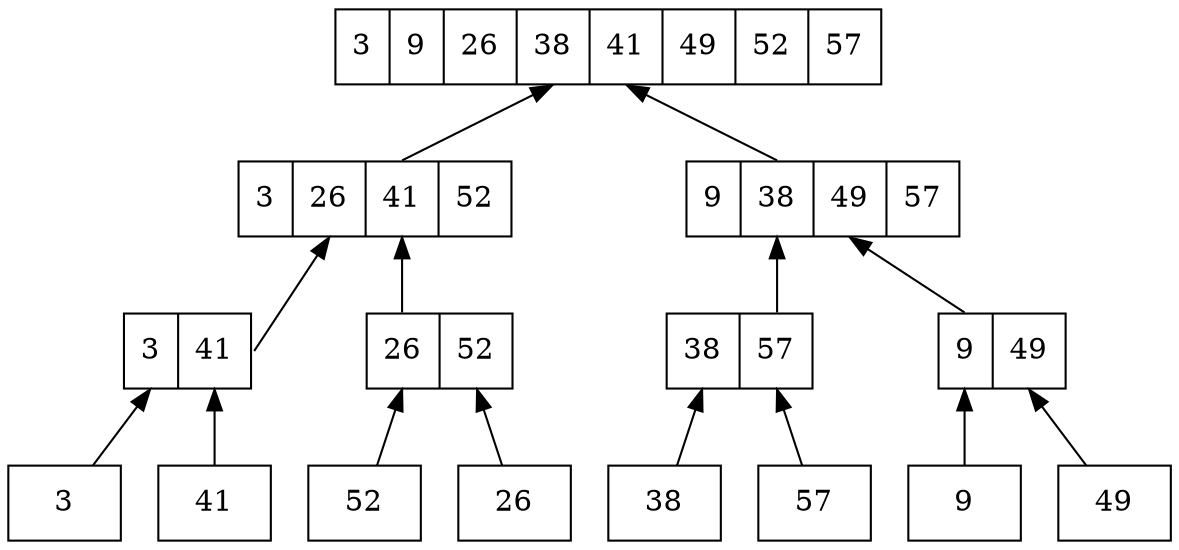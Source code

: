 digraph mergeSort {
	node[shape=record];
	rankdir=BT;
	splines=false;
	subarray1 [label="<f0> 3"];
	subarray2 [label="<f0> 41"];
	subarray3 [label="<f0> 52"];
	subarray4 [label="<f0> 26"];
	subarray5 [label="<f0> 38"];
	subarray6 [label="<f0> 57"];
	subarray7 [label="<f0> 9"];
	subarray8 [label="<f0> 49"];
	subarray9 [label="<f0> 3|<f1> 41"];
	subarray10 [label="<f0> 26|<f1> 52"];
	subarray11 [label="<f0> 38|<f1> 57"];
	subarray12 [label="<f0> 9|<f1> 49"];
	subarray13 [label="<f0> 3|<f1> 26|<f2> 41|<f3> 52"];
	subarray1:f0 -> subarray9: f0;
	subarray2:f0 -> subarray9: f1;
	subarray3:f0 -> subarray10: f0;
	subarray4:f0 -> subarray10: f1;
	subarray5:f0 -> subarray11: f0;
	subarray6:f0 -> subarray11: f1;
	subarray7:f0 -> subarray12: f0;
	subarray8:f0 -> subarray12: f1;
	subarray9:f1 -> subarray13: f1;
	subarray10:f0 -> subarray13: f2;
	subarray14 [label="<f0> 9|<f1> 38|<f2> 49|<f3> 57"];
	subarray11:f1 -> subarray14: f1;
	subarray12:f0 -> subarray14: f2;
	subarray15 [label="<f0> 3|<f1> 9|<f2> 26|<f3> 38|<f4> 41|<f5> 49|<f6> 52|<f7> 57"];
	subarray13:f2 -> subarray15: f3;
	subarray14:f1 -> subarray15: f4;
}